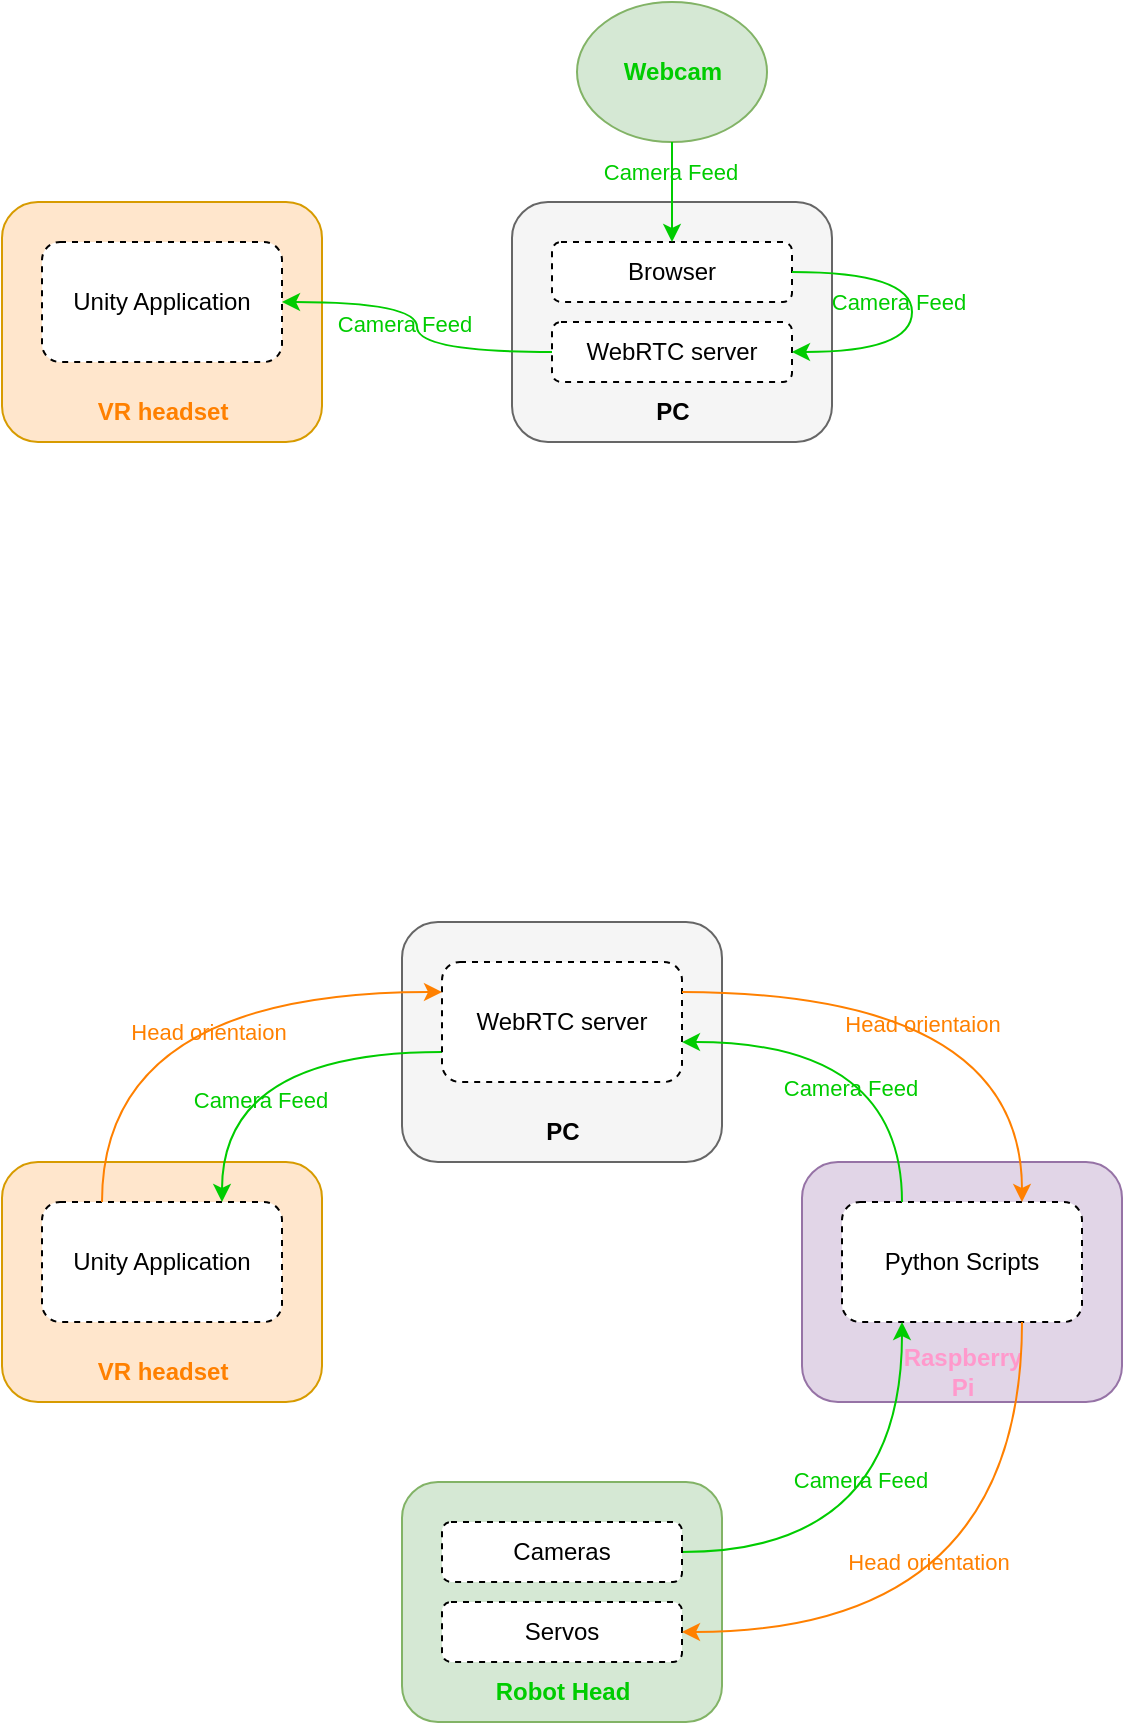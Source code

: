 <mxfile version="24.4.8" type="device">
  <diagram name="Seite-1" id="BSiwabz5QsLsDpigOKjV">
    <mxGraphModel dx="1434" dy="754" grid="1" gridSize="10" guides="1" tooltips="1" connect="1" arrows="1" fold="1" page="1" pageScale="1" pageWidth="850" pageHeight="1100" math="0" shadow="0">
      <root>
        <mxCell id="0" />
        <mxCell id="1" parent="0" />
        <mxCell id="LXJPXlzMpL_vCVKf0VaJ-1" value="" style="rounded=1;whiteSpace=wrap;html=1;fillColor=#ffe6cc;strokeColor=#d79b00;" parent="1" vertex="1">
          <mxGeometry x="145" y="760" width="160" height="120" as="geometry" />
        </mxCell>
        <mxCell id="LXJPXlzMpL_vCVKf0VaJ-2" value="&lt;font color=&quot;#ff8000&quot;&gt;&lt;b&gt;VR headset&lt;/b&gt;&lt;/font&gt;" style="text;html=1;align=center;verticalAlign=middle;resizable=0;points=[];autosize=1;strokeColor=none;fillColor=none;" parent="1" vertex="1">
          <mxGeometry x="180" y="850" width="90" height="30" as="geometry" />
        </mxCell>
        <mxCell id="LXJPXlzMpL_vCVKf0VaJ-3" value="Unity Application" style="rounded=1;whiteSpace=wrap;html=1;dashed=1;" parent="1" vertex="1">
          <mxGeometry x="165" y="780" width="120" height="60" as="geometry" />
        </mxCell>
        <mxCell id="LXJPXlzMpL_vCVKf0VaJ-5" value="" style="rounded=1;whiteSpace=wrap;html=1;fillColor=#f5f5f5;fontColor=#333333;strokeColor=#666666;" parent="1" vertex="1">
          <mxGeometry x="345" y="640" width="160" height="120" as="geometry" />
        </mxCell>
        <mxCell id="LXJPXlzMpL_vCVKf0VaJ-6" value="&lt;b&gt;PC&lt;/b&gt;" style="text;html=1;align=center;verticalAlign=middle;resizable=0;points=[];autosize=1;strokeColor=none;fillColor=none;" parent="1" vertex="1">
          <mxGeometry x="405" y="730" width="40" height="30" as="geometry" />
        </mxCell>
        <mxCell id="LXJPXlzMpL_vCVKf0VaJ-31" style="edgeStyle=orthogonalEdgeStyle;rounded=0;orthogonalLoop=1;jettySize=auto;html=1;exitX=0;exitY=0.75;exitDx=0;exitDy=0;entryX=0.75;entryY=0;entryDx=0;entryDy=0;curved=1;strokeColor=#00CC00;fontColor=#99FF99;" parent="1" source="LXJPXlzMpL_vCVKf0VaJ-7" target="LXJPXlzMpL_vCVKf0VaJ-3" edge="1">
          <mxGeometry relative="1" as="geometry" />
        </mxCell>
        <mxCell id="LXJPXlzMpL_vCVKf0VaJ-32" value="Camera Feed" style="edgeLabel;html=1;align=center;verticalAlign=middle;resizable=0;points=[];fontColor=#00CC00;labelBackgroundColor=none;" parent="LXJPXlzMpL_vCVKf0VaJ-31" vertex="1" connectable="0">
          <mxGeometry x="0.445" y="19" relative="1" as="geometry">
            <mxPoint as="offset" />
          </mxGeometry>
        </mxCell>
        <mxCell id="LXJPXlzMpL_vCVKf0VaJ-7" value="WebRTC server" style="rounded=1;whiteSpace=wrap;html=1;dashed=1;" parent="1" vertex="1">
          <mxGeometry x="365" y="660" width="120" height="60" as="geometry" />
        </mxCell>
        <mxCell id="LXJPXlzMpL_vCVKf0VaJ-8" value="" style="rounded=1;whiteSpace=wrap;html=1;fillColor=#e1d5e7;strokeColor=#9673a6;" parent="1" vertex="1">
          <mxGeometry x="545" y="760" width="160" height="120" as="geometry" />
        </mxCell>
        <mxCell id="LXJPXlzMpL_vCVKf0VaJ-9" value="&lt;font color=&quot;#ff99cc&quot;&gt;&lt;b&gt;Raspberry&lt;br&gt;Pi&lt;/b&gt;&lt;/font&gt;" style="text;html=1;align=center;verticalAlign=middle;resizable=0;points=[];autosize=1;strokeColor=none;fillColor=none;" parent="1" vertex="1">
          <mxGeometry x="585" y="845" width="80" height="40" as="geometry" />
        </mxCell>
        <mxCell id="LXJPXlzMpL_vCVKf0VaJ-10" value="Python Scripts" style="rounded=1;whiteSpace=wrap;html=1;dashed=1;" parent="1" vertex="1">
          <mxGeometry x="565" y="780" width="120" height="60" as="geometry" />
        </mxCell>
        <mxCell id="LXJPXlzMpL_vCVKf0VaJ-12" value="" style="rounded=1;whiteSpace=wrap;html=1;fillColor=#d5e8d4;strokeColor=#82b366;" parent="1" vertex="1">
          <mxGeometry x="345" y="920" width="160" height="120" as="geometry" />
        </mxCell>
        <mxCell id="LXJPXlzMpL_vCVKf0VaJ-27" style="edgeStyle=orthogonalEdgeStyle;rounded=0;orthogonalLoop=1;jettySize=auto;html=1;exitX=1;exitY=0.5;exitDx=0;exitDy=0;entryX=0.25;entryY=1;entryDx=0;entryDy=0;curved=1;strokeColor=#00CC00;" parent="1" source="LXJPXlzMpL_vCVKf0VaJ-13" target="LXJPXlzMpL_vCVKf0VaJ-10" edge="1">
          <mxGeometry relative="1" as="geometry" />
        </mxCell>
        <mxCell id="LXJPXlzMpL_vCVKf0VaJ-28" value="Camera Feed" style="edgeLabel;html=1;align=center;verticalAlign=middle;resizable=0;points=[];fontColor=#00CC00;labelBackgroundColor=none;" parent="LXJPXlzMpL_vCVKf0VaJ-27" vertex="1" connectable="0">
          <mxGeometry x="0.301" y="21" relative="1" as="geometry">
            <mxPoint as="offset" />
          </mxGeometry>
        </mxCell>
        <mxCell id="LXJPXlzMpL_vCVKf0VaJ-13" value="Cameras" style="rounded=1;whiteSpace=wrap;html=1;dashed=1;" parent="1" vertex="1">
          <mxGeometry x="365" y="940" width="120" height="30" as="geometry" />
        </mxCell>
        <mxCell id="LXJPXlzMpL_vCVKf0VaJ-14" value="Servos" style="rounded=1;whiteSpace=wrap;html=1;dashed=1;" parent="1" vertex="1">
          <mxGeometry x="365" y="980" width="120" height="30" as="geometry" />
        </mxCell>
        <mxCell id="LXJPXlzMpL_vCVKf0VaJ-16" value="&lt;font&gt;&lt;b&gt;Robot Head&lt;/b&gt;&lt;/font&gt;" style="text;html=1;align=center;verticalAlign=middle;resizable=0;points=[];autosize=1;strokeColor=none;fillColor=none;fontColor=#00CC00;" parent="1" vertex="1">
          <mxGeometry x="380" y="1010" width="90" height="30" as="geometry" />
        </mxCell>
        <mxCell id="LXJPXlzMpL_vCVKf0VaJ-17" style="edgeStyle=orthogonalEdgeStyle;rounded=0;orthogonalLoop=1;jettySize=auto;html=1;exitX=0.25;exitY=0;exitDx=0;exitDy=0;entryX=0;entryY=0.25;entryDx=0;entryDy=0;curved=1;fontColor=#FF8000;strokeColor=#FF8000;" parent="1" source="LXJPXlzMpL_vCVKf0VaJ-3" target="LXJPXlzMpL_vCVKf0VaJ-7" edge="1">
          <mxGeometry relative="1" as="geometry" />
        </mxCell>
        <mxCell id="LXJPXlzMpL_vCVKf0VaJ-18" value="Head orientaion" style="edgeLabel;html=1;align=center;verticalAlign=middle;resizable=0;points=[];fontColor=#FF8000;labelBackgroundColor=none;" parent="LXJPXlzMpL_vCVKf0VaJ-17" vertex="1" connectable="0">
          <mxGeometry x="0.145" y="-19" relative="1" as="geometry">
            <mxPoint y="1" as="offset" />
          </mxGeometry>
        </mxCell>
        <mxCell id="LXJPXlzMpL_vCVKf0VaJ-23" style="edgeStyle=orthogonalEdgeStyle;rounded=0;orthogonalLoop=1;jettySize=auto;html=1;exitX=0.25;exitY=0;exitDx=0;exitDy=0;entryX=0.75;entryY=0;entryDx=0;entryDy=0;curved=1;fontColor=#FF8000;strokeColor=#FF8000;" parent="1" target="LXJPXlzMpL_vCVKf0VaJ-10" edge="1">
          <mxGeometry relative="1" as="geometry">
            <mxPoint x="485" y="675" as="sourcePoint" />
            <mxPoint x="655" y="570" as="targetPoint" />
          </mxGeometry>
        </mxCell>
        <mxCell id="LXJPXlzMpL_vCVKf0VaJ-24" value="Head orientaion" style="edgeLabel;html=1;align=center;verticalAlign=middle;resizable=0;points=[];fontColor=#FF8000;labelBackgroundColor=none;" parent="LXJPXlzMpL_vCVKf0VaJ-23" vertex="1" connectable="0">
          <mxGeometry x="0.145" y="-19" relative="1" as="geometry">
            <mxPoint x="-37" y="-4" as="offset" />
          </mxGeometry>
        </mxCell>
        <mxCell id="LXJPXlzMpL_vCVKf0VaJ-25" style="edgeStyle=orthogonalEdgeStyle;rounded=0;orthogonalLoop=1;jettySize=auto;html=1;exitX=0.75;exitY=1;exitDx=0;exitDy=0;entryX=1;entryY=0.5;entryDx=0;entryDy=0;strokeColor=#FF8000;curved=1;" parent="1" source="LXJPXlzMpL_vCVKf0VaJ-10" target="LXJPXlzMpL_vCVKf0VaJ-14" edge="1">
          <mxGeometry relative="1" as="geometry" />
        </mxCell>
        <mxCell id="LXJPXlzMpL_vCVKf0VaJ-26" value="&lt;font color=&quot;#ff8000&quot;&gt;Head orientation&lt;br&gt;&lt;/font&gt;" style="edgeLabel;html=1;align=center;verticalAlign=middle;resizable=0;points=[];labelBackgroundColor=none;" parent="LXJPXlzMpL_vCVKf0VaJ-25" vertex="1" connectable="0">
          <mxGeometry x="0.246" y="-35" relative="1" as="geometry">
            <mxPoint as="offset" />
          </mxGeometry>
        </mxCell>
        <mxCell id="LXJPXlzMpL_vCVKf0VaJ-29" style="edgeStyle=orthogonalEdgeStyle;rounded=0;orthogonalLoop=1;jettySize=auto;html=1;exitX=0.25;exitY=0;exitDx=0;exitDy=0;entryX=1;entryY=0.667;entryDx=0;entryDy=0;entryPerimeter=0;curved=1;strokeColor=#00CC00;" parent="1" source="LXJPXlzMpL_vCVKf0VaJ-10" target="LXJPXlzMpL_vCVKf0VaJ-7" edge="1">
          <mxGeometry relative="1" as="geometry" />
        </mxCell>
        <mxCell id="LXJPXlzMpL_vCVKf0VaJ-30" value="Camera Feed" style="edgeLabel;html=1;align=center;verticalAlign=middle;resizable=0;points=[];fontColor=#00CC00;labelBackgroundColor=none;" parent="LXJPXlzMpL_vCVKf0VaJ-29" vertex="1" connectable="0">
          <mxGeometry x="0.114" y="23" relative="1" as="geometry">
            <mxPoint as="offset" />
          </mxGeometry>
        </mxCell>
        <mxCell id="U1HAty99Hln02ePASvGp-1" value="&lt;font color=&quot;#00cc00&quot;&gt;&lt;b&gt;Webcam&lt;/b&gt;&lt;/font&gt;" style="ellipse;whiteSpace=wrap;html=1;fillColor=#d5e8d4;strokeColor=#82b366;" vertex="1" parent="1">
          <mxGeometry x="432.5" y="180" width="95" height="70" as="geometry" />
        </mxCell>
        <mxCell id="U1HAty99Hln02ePASvGp-2" style="edgeStyle=orthogonalEdgeStyle;rounded=0;orthogonalLoop=1;jettySize=auto;html=1;exitX=0.5;exitY=1;exitDx=0;exitDy=0;" edge="1" parent="1" source="U1HAty99Hln02ePASvGp-1" target="U1HAty99Hln02ePASvGp-1">
          <mxGeometry relative="1" as="geometry" />
        </mxCell>
        <mxCell id="U1HAty99Hln02ePASvGp-13" value="" style="rounded=1;whiteSpace=wrap;html=1;fillColor=#ffe6cc;strokeColor=#d79b00;" vertex="1" parent="1">
          <mxGeometry x="145" y="280" width="160" height="120" as="geometry" />
        </mxCell>
        <mxCell id="U1HAty99Hln02ePASvGp-14" value="&lt;font color=&quot;#ff8000&quot;&gt;&lt;b&gt;VR headset&lt;/b&gt;&lt;/font&gt;" style="text;html=1;align=center;verticalAlign=middle;resizable=0;points=[];autosize=1;strokeColor=none;fillColor=none;" vertex="1" parent="1">
          <mxGeometry x="180" y="370" width="90" height="30" as="geometry" />
        </mxCell>
        <mxCell id="U1HAty99Hln02ePASvGp-15" value="Unity Application" style="rounded=1;whiteSpace=wrap;html=1;dashed=1;" vertex="1" parent="1">
          <mxGeometry x="165" y="300" width="120" height="60" as="geometry" />
        </mxCell>
        <mxCell id="U1HAty99Hln02ePASvGp-16" value="" style="rounded=1;whiteSpace=wrap;html=1;fillColor=#f5f5f5;fontColor=#333333;strokeColor=#666666;" vertex="1" parent="1">
          <mxGeometry x="400" y="280" width="160" height="120" as="geometry" />
        </mxCell>
        <mxCell id="U1HAty99Hln02ePASvGp-17" value="&lt;b&gt;PC&lt;/b&gt;" style="text;html=1;align=center;verticalAlign=middle;resizable=0;points=[];autosize=1;strokeColor=none;fillColor=none;" vertex="1" parent="1">
          <mxGeometry x="460" y="370" width="40" height="30" as="geometry" />
        </mxCell>
        <mxCell id="U1HAty99Hln02ePASvGp-27" style="edgeStyle=orthogonalEdgeStyle;rounded=0;orthogonalLoop=1;jettySize=auto;html=1;exitX=0;exitY=0.5;exitDx=0;exitDy=0;entryX=1;entryY=0.5;entryDx=0;entryDy=0;curved=1;strokeColor=#00CC00;" edge="1" parent="1" source="U1HAty99Hln02ePASvGp-20" target="U1HAty99Hln02ePASvGp-15">
          <mxGeometry relative="1" as="geometry" />
        </mxCell>
        <mxCell id="U1HAty99Hln02ePASvGp-29" value="Camera Feed" style="edgeLabel;html=1;align=center;verticalAlign=middle;resizable=0;points=[];fontColor=#00CC00;labelBackgroundColor=none;" vertex="1" connectable="0" parent="U1HAty99Hln02ePASvGp-27">
          <mxGeometry x="0.069" y="7" relative="1" as="geometry">
            <mxPoint y="4" as="offset" />
          </mxGeometry>
        </mxCell>
        <mxCell id="U1HAty99Hln02ePASvGp-20" value="WebRTC server" style="rounded=1;whiteSpace=wrap;html=1;dashed=1;" vertex="1" parent="1">
          <mxGeometry x="420" y="340" width="120" height="30" as="geometry" />
        </mxCell>
        <mxCell id="U1HAty99Hln02ePASvGp-24" value="Browser" style="rounded=1;whiteSpace=wrap;html=1;dashed=1;" vertex="1" parent="1">
          <mxGeometry x="420" y="300" width="120" height="30" as="geometry" />
        </mxCell>
        <mxCell id="U1HAty99Hln02ePASvGp-25" style="edgeStyle=orthogonalEdgeStyle;rounded=0;orthogonalLoop=1;jettySize=auto;html=1;exitX=0.5;exitY=1;exitDx=0;exitDy=0;entryX=0.5;entryY=0;entryDx=0;entryDy=0;curved=1;strokeColor=#00CC00;" edge="1" parent="1" source="U1HAty99Hln02ePASvGp-1" target="U1HAty99Hln02ePASvGp-24">
          <mxGeometry relative="1" as="geometry" />
        </mxCell>
        <mxCell id="U1HAty99Hln02ePASvGp-28" value="Camera Feed" style="edgeLabel;html=1;align=center;verticalAlign=middle;resizable=0;points=[];fontColor=#00CC00;labelBackgroundColor=none;" vertex="1" connectable="0" parent="U1HAty99Hln02ePASvGp-25">
          <mxGeometry x="-0.4" y="-1" relative="1" as="geometry">
            <mxPoint as="offset" />
          </mxGeometry>
        </mxCell>
        <mxCell id="U1HAty99Hln02ePASvGp-26" style="edgeStyle=orthogonalEdgeStyle;rounded=0;orthogonalLoop=1;jettySize=auto;html=1;exitX=1;exitY=0.5;exitDx=0;exitDy=0;entryX=1;entryY=0.5;entryDx=0;entryDy=0;curved=1;strokeColor=#00CC00;" edge="1" parent="1" source="U1HAty99Hln02ePASvGp-24" target="U1HAty99Hln02ePASvGp-20">
          <mxGeometry relative="1" as="geometry">
            <Array as="points">
              <mxPoint x="600" y="315" />
              <mxPoint x="600" y="355" />
            </Array>
          </mxGeometry>
        </mxCell>
        <mxCell id="U1HAty99Hln02ePASvGp-30" value="Camera Feed" style="edgeLabel;html=1;align=center;verticalAlign=middle;resizable=0;points=[];fontColor=#00CC00;labelBackgroundColor=none;" vertex="1" connectable="0" parent="U1HAty99Hln02ePASvGp-26">
          <mxGeometry x="-0.062" y="-7" relative="1" as="geometry">
            <mxPoint as="offset" />
          </mxGeometry>
        </mxCell>
      </root>
    </mxGraphModel>
  </diagram>
</mxfile>
